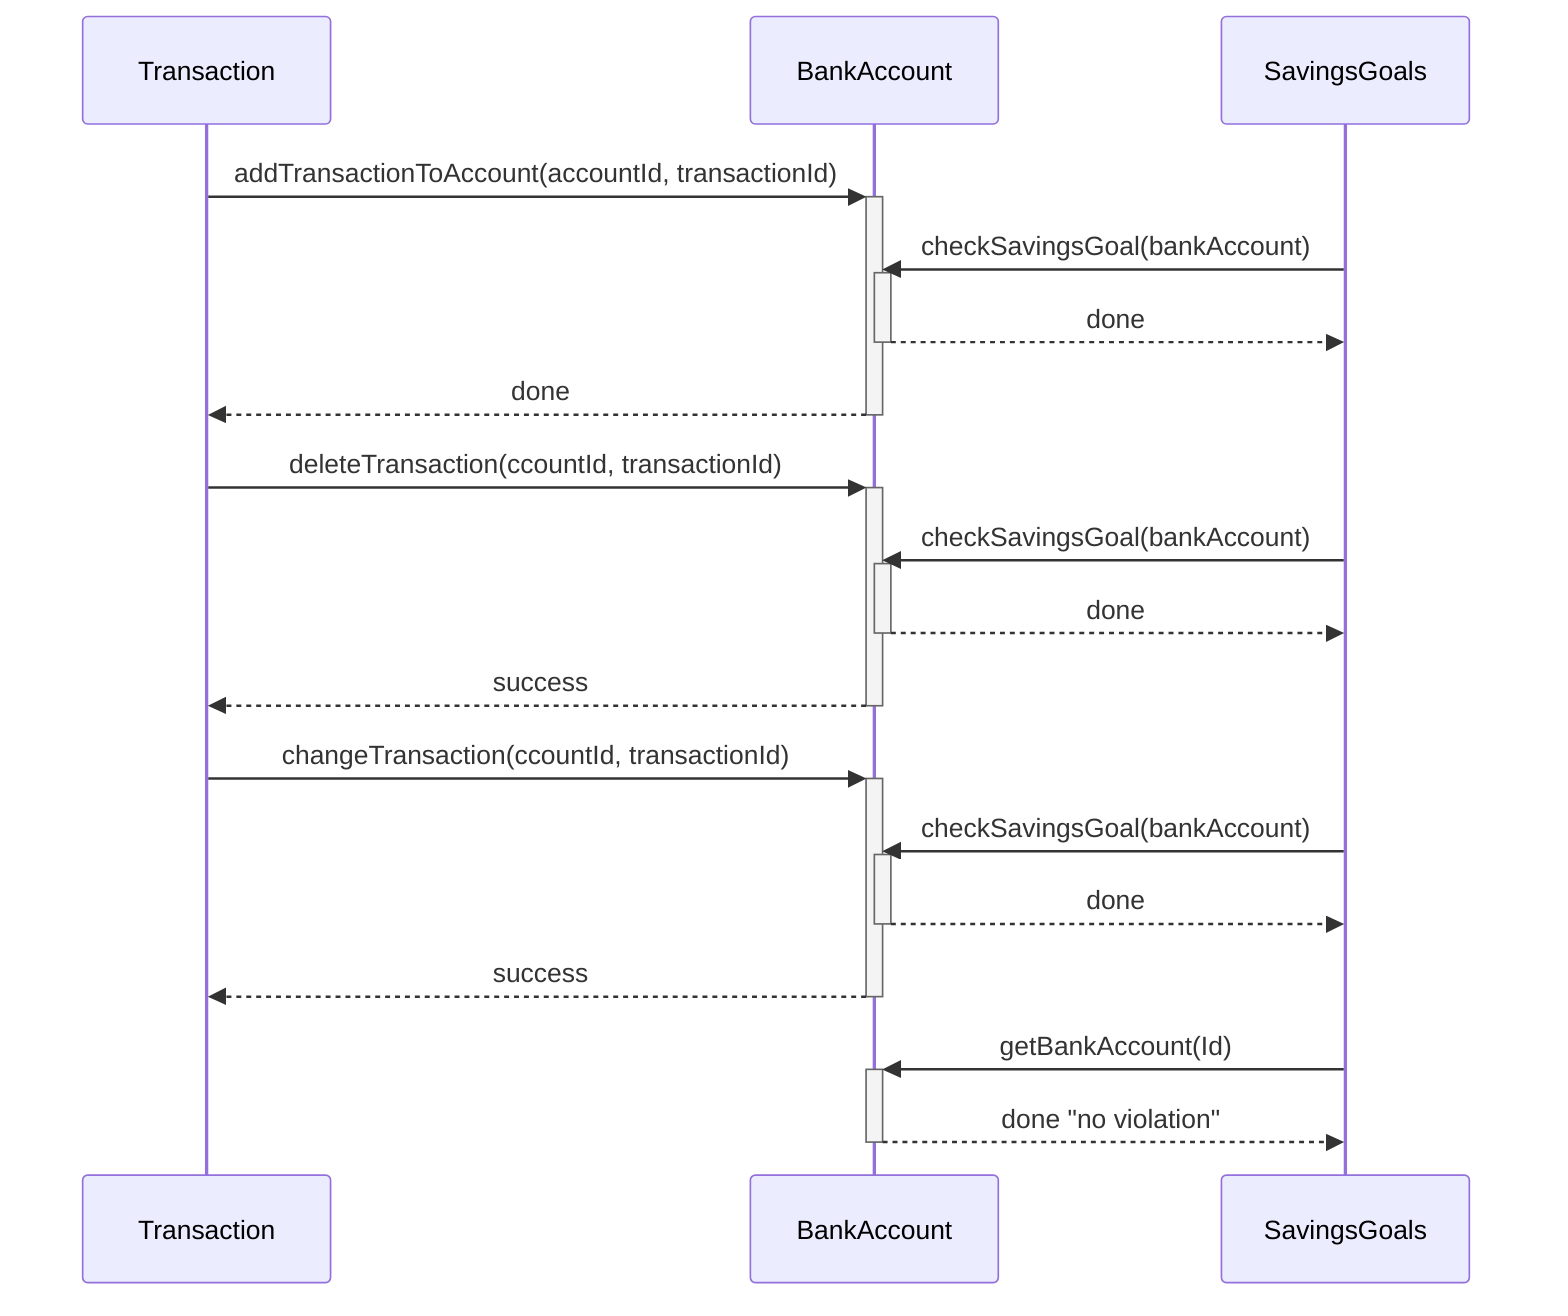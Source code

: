 sequenceDiagram
    Transaction->>+BankAccount: addTransactionToAccount(accountId, transactionId)
    SavingsGoals->>+BankAccount: checkSavingsGoal(bankAccount)
    BankAccount-->>-SavingsGoals: done
    BankAccount-->>-Transaction: done
    Transaction->>+BankAccount: deleteTransaction(ccountId, transactionId)
    SavingsGoals->>+BankAccount: checkSavingsGoal(bankAccount)
    BankAccount-->>-SavingsGoals: done
    BankAccount-->>-Transaction: success
    Transaction->>+BankAccount: changeTransaction(ccountId, transactionId)
    SavingsGoals->>+BankAccount: checkSavingsGoal(bankAccount)
    BankAccount-->>-SavingsGoals: done
    BankAccount-->>-Transaction: success

    SavingsGoals->>+BankAccount: getBankAccount(Id)
    BankAccount-->>-SavingsGoals: done "no violation"